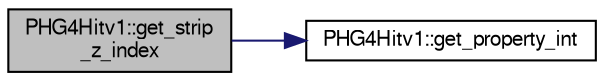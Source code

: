 digraph "PHG4Hitv1::get_strip_z_index"
{
  bgcolor="transparent";
  edge [fontname="FreeSans",fontsize="10",labelfontname="FreeSans",labelfontsize="10"];
  node [fontname="FreeSans",fontsize="10",shape=record];
  rankdir="LR";
  Node1 [label="PHG4Hitv1::get_strip\l_z_index",height=0.2,width=0.4,color="black", fillcolor="grey75", style="filled" fontcolor="black"];
  Node1 -> Node2 [color="midnightblue",fontsize="10",style="solid",fontname="FreeSans"];
  Node2 [label="PHG4Hitv1::get_property_int",height=0.2,width=0.4,color="black",URL="$d9/d35/classPHG4Hitv1.html#aa3da2c2af142668846df99120f319d90"];
}
